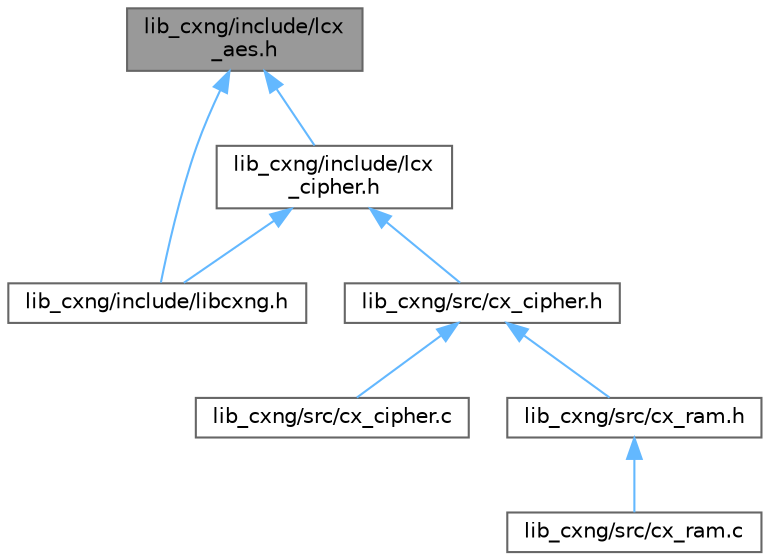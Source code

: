 digraph "lib_cxng/include/lcx_aes.h"
{
 // LATEX_PDF_SIZE
  bgcolor="transparent";
  edge [fontname=Helvetica,fontsize=10,labelfontname=Helvetica,labelfontsize=10];
  node [fontname=Helvetica,fontsize=10,shape=box,height=0.2,width=0.4];
  Node1 [label="lib_cxng/include/lcx\l_aes.h",height=0.2,width=0.4,color="gray40", fillcolor="grey60", style="filled", fontcolor="black",tooltip="AES (Advanced Encryption Standard)."];
  Node1 -> Node2 [dir="back",color="steelblue1",style="solid"];
  Node2 [label="lib_cxng/include/lcx\l_cipher.h",height=0.2,width=0.4,color="grey40", fillcolor="white", style="filled",URL="$lcx__cipher_8h.html",tooltip="API for block ciphers."];
  Node2 -> Node3 [dir="back",color="steelblue1",style="solid"];
  Node3 [label="lib_cxng/include/libcxng.h",height=0.2,width=0.4,color="grey40", fillcolor="white", style="filled",URL="$libcxng_8h.html",tooltip="Include cryptography files."];
  Node2 -> Node4 [dir="back",color="steelblue1",style="solid"];
  Node4 [label="lib_cxng/src/cx_cipher.h",height=0.2,width=0.4,color="grey40", fillcolor="white", style="filled",URL="$cx__cipher_8h.html",tooltip=" "];
  Node4 -> Node5 [dir="back",color="steelblue1",style="solid"];
  Node5 [label="lib_cxng/src/cx_cipher.c",height=0.2,width=0.4,color="grey40", fillcolor="white", style="filled",URL="$cx__cipher_8c.html",tooltip=" "];
  Node4 -> Node6 [dir="back",color="steelblue1",style="solid"];
  Node6 [label="lib_cxng/src/cx_ram.h",height=0.2,width=0.4,color="grey40", fillcolor="white", style="filled",URL="$cx__ram_8h.html",tooltip=" "];
  Node6 -> Node7 [dir="back",color="steelblue1",style="solid"];
  Node7 [label="lib_cxng/src/cx_ram.c",height=0.2,width=0.4,color="grey40", fillcolor="white", style="filled",URL="$cx__ram_8c.html",tooltip=" "];
  Node1 -> Node3 [dir="back",color="steelblue1",style="solid"];
}
